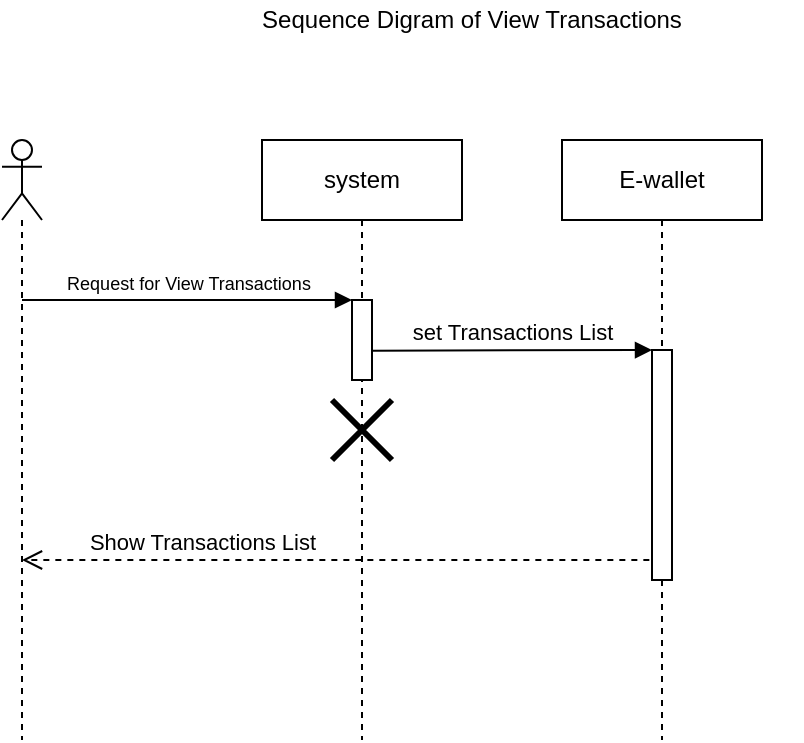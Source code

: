 <mxfile version="10.6.6" type="github"><diagram id="4Q3u7wrR1leZcXGMOihW" name="Page-1"><mxGraphModel dx="535" dy="374" grid="1" gridSize="10" guides="1" tooltips="1" connect="1" arrows="1" fold="1" page="1" pageScale="1" pageWidth="1169" pageHeight="827" math="0" shadow="0"><root><mxCell id="0"/><mxCell id="1" parent="0"/><mxCell id="d6kTpRNvV6pH1OzooUU7-11" value="" style="shape=umlLifeline;participant=umlActor;perimeter=lifelinePerimeter;whiteSpace=wrap;html=1;container=1;collapsible=0;recursiveResize=0;verticalAlign=top;spacingTop=36;labelBackgroundColor=#ffffff;outlineConnect=0;" vertex="1" parent="1"><mxGeometry x="30" y="140" width="20" height="300" as="geometry"/></mxCell><mxCell id="d6kTpRNvV6pH1OzooUU7-12" value="system" style="shape=umlLifeline;perimeter=lifelinePerimeter;whiteSpace=wrap;html=1;container=1;collapsible=0;recursiveResize=0;outlineConnect=0;" vertex="1" parent="1"><mxGeometry x="160" y="140" width="100" height="300" as="geometry"/></mxCell><mxCell id="d6kTpRNvV6pH1OzooUU7-17" value="" style="html=1;points=[];perimeter=orthogonalPerimeter;" vertex="1" parent="d6kTpRNvV6pH1OzooUU7-12"><mxGeometry x="45" y="80" width="10" height="40" as="geometry"/></mxCell><mxCell id="d6kTpRNvV6pH1OzooUU7-26" value="" style="shape=umlDestroy;whiteSpace=wrap;html=1;strokeWidth=3;" vertex="1" parent="d6kTpRNvV6pH1OzooUU7-12"><mxGeometry x="35" y="130" width="30" height="30" as="geometry"/></mxCell><mxCell id="d6kTpRNvV6pH1OzooUU7-13" value="E-wallet" style="shape=umlLifeline;perimeter=lifelinePerimeter;whiteSpace=wrap;html=1;container=1;collapsible=0;recursiveResize=0;outlineConnect=0;" vertex="1" parent="1"><mxGeometry x="310" y="140" width="100" height="300" as="geometry"/></mxCell><mxCell id="d6kTpRNvV6pH1OzooUU7-23" value="" style="html=1;points=[];perimeter=orthogonalPerimeter;" vertex="1" parent="d6kTpRNvV6pH1OzooUU7-13"><mxGeometry x="45" y="105" width="10" height="115" as="geometry"/></mxCell><mxCell id="d6kTpRNvV6pH1OzooUU7-18" value="&lt;font style=&quot;font-size: 9px&quot;&gt;Request for View Transactions&lt;/font&gt;&lt;br&gt;" style="html=1;verticalAlign=bottom;endArrow=block;entryX=0;entryY=0;" edge="1" target="d6kTpRNvV6pH1OzooUU7-17" parent="1" source="d6kTpRNvV6pH1OzooUU7-11"><mxGeometry relative="1" as="geometry"><mxPoint x="135" y="220" as="sourcePoint"/></mxGeometry></mxCell><mxCell id="d6kTpRNvV6pH1OzooUU7-24" value="set Transactions List" style="html=1;verticalAlign=bottom;endArrow=block;entryX=0;entryY=0;exitX=1;exitY=0.633;exitDx=0;exitDy=0;exitPerimeter=0;" edge="1" target="d6kTpRNvV6pH1OzooUU7-23" parent="1" source="d6kTpRNvV6pH1OzooUU7-17"><mxGeometry relative="1" as="geometry"><mxPoint x="216" y="245" as="sourcePoint"/></mxGeometry></mxCell><mxCell id="d6kTpRNvV6pH1OzooUU7-27" value="Show Transactions List&lt;br&gt;" style="html=1;verticalAlign=bottom;endArrow=open;dashed=1;endSize=8;exitX=-0.133;exitY=0.913;exitDx=0;exitDy=0;exitPerimeter=0;" edge="1" parent="1" source="d6kTpRNvV6pH1OzooUU7-23" target="d6kTpRNvV6pH1OzooUU7-11"><mxGeometry x="0.425" relative="1" as="geometry"><mxPoint x="330" y="350" as="sourcePoint"/><mxPoint x="250" y="350" as="targetPoint"/><mxPoint as="offset"/></mxGeometry></mxCell><mxCell id="d6kTpRNvV6pH1OzooUU7-28" value="Sequence Digram of View Transactions" style="text;html=1;strokeColor=none;fillColor=none;align=center;verticalAlign=middle;whiteSpace=wrap;rounded=0;" vertex="1" parent="1"><mxGeometry x="100" y="70" width="330" height="20" as="geometry"/></mxCell></root></mxGraphModel></diagram></mxfile>